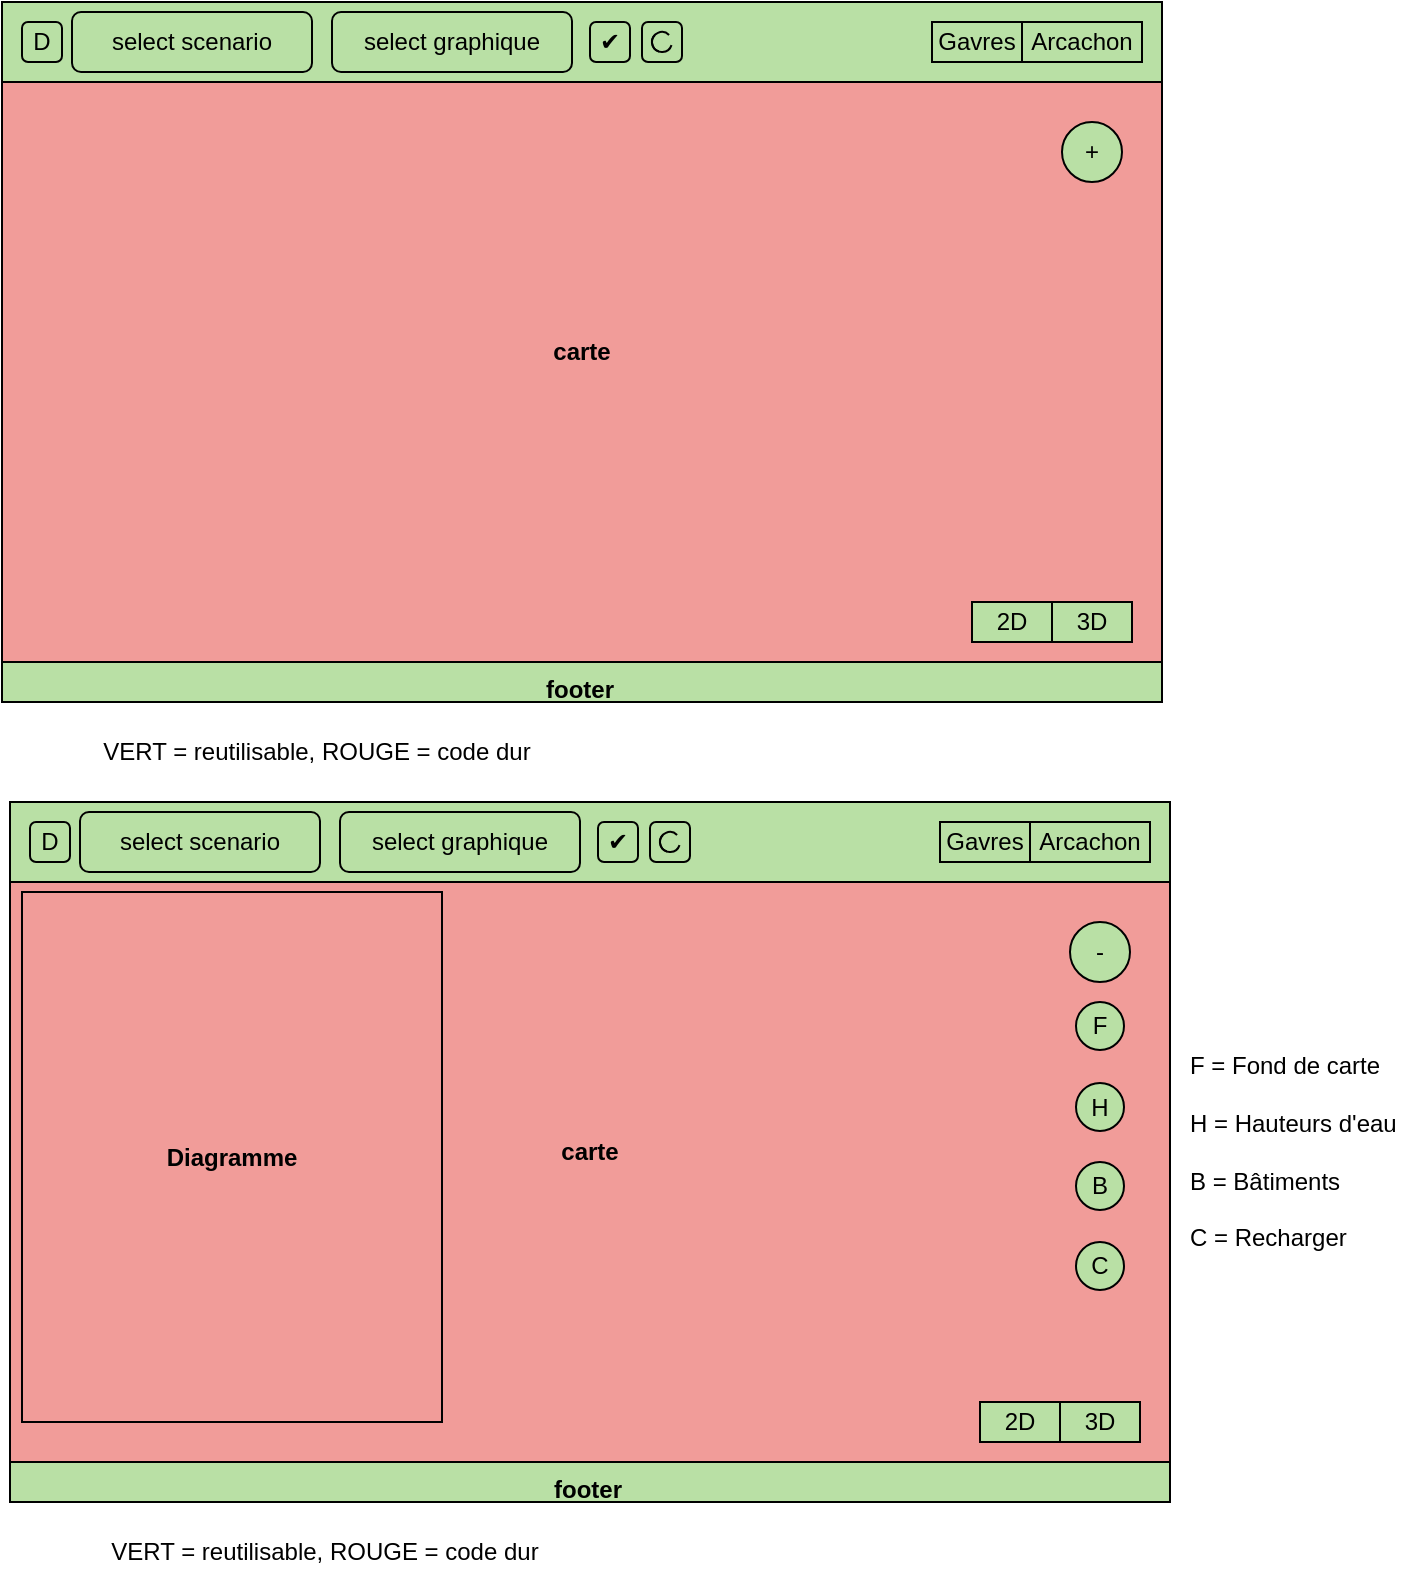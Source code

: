 <mxfile version="21.0.10" type="github" pages="7">
  <diagram id="V0l2gZ4VkTd2G1OGc20p" name="Model site_SPA">
    <mxGraphModel dx="1674" dy="758" grid="1" gridSize="10" guides="1" tooltips="1" connect="1" arrows="1" fold="1" page="1" pageScale="1" pageWidth="827" pageHeight="1169" math="0" shadow="0">
      <root>
        <mxCell id="0" />
        <mxCell id="1" parent="0" />
        <mxCell id="Szc1SLZackzF_OkUPsEf-1" value="" style="rounded=0;whiteSpace=wrap;html=1;fillColor=#F19C99;" parent="1" vertex="1">
          <mxGeometry x="120" y="20" width="580" height="350" as="geometry" />
        </mxCell>
        <mxCell id="Szc1SLZackzF_OkUPsEf-2" value="" style="rounded=0;whiteSpace=wrap;html=1;fillColor=#B9E0A5;" parent="1" vertex="1">
          <mxGeometry x="120" y="350" width="580" height="20" as="geometry" />
        </mxCell>
        <mxCell id="Szc1SLZackzF_OkUPsEf-3" value="" style="rounded=0;whiteSpace=wrap;html=1;fillColor=#B9E0A5;" parent="1" vertex="1">
          <mxGeometry x="120" y="20" width="580" height="40" as="geometry" />
        </mxCell>
        <mxCell id="Szc1SLZackzF_OkUPsEf-5" value="&lt;b&gt;carte&lt;/b&gt;" style="text;html=1;strokeColor=none;fillColor=none;align=center;verticalAlign=middle;whiteSpace=wrap;rounded=0;" parent="1" vertex="1">
          <mxGeometry x="380" y="180" width="60" height="30" as="geometry" />
        </mxCell>
        <mxCell id="Szc1SLZackzF_OkUPsEf-7" value="select scenario" style="rounded=1;whiteSpace=wrap;html=1;fillColor=#B9E0A5;" parent="1" vertex="1">
          <mxGeometry x="155" y="25" width="120" height="30" as="geometry" />
        </mxCell>
        <mxCell id="Szc1SLZackzF_OkUPsEf-17" value="2D" style="rounded=0;whiteSpace=wrap;html=1;fillColor=#B9E0A5;" parent="1" vertex="1">
          <mxGeometry x="605" y="320" width="40" height="20" as="geometry" />
        </mxCell>
        <mxCell id="Szc1SLZackzF_OkUPsEf-18" value="3D" style="rounded=0;whiteSpace=wrap;html=1;fillColor=#B9E0A5;" parent="1" vertex="1">
          <mxGeometry x="645" y="320" width="40" height="20" as="geometry" />
        </mxCell>
        <mxCell id="F8SbknrKbCtltTds2mek-2" value="&lt;b&gt;footer&lt;/b&gt;" style="text;whiteSpace=wrap;html=1;" parent="1" vertex="1">
          <mxGeometry x="390" y="350" width="100" height="40" as="geometry" />
        </mxCell>
        <mxCell id="OgpraGWu1N_vSk7aB9OG-2" value="VERT = reutilisable, ROUGE = code dur" style="text;html=1;strokeColor=none;fillColor=none;align=center;verticalAlign=middle;whiteSpace=wrap;rounded=0;" parent="1" vertex="1">
          <mxGeometry x="150" y="380" width="255" height="30" as="geometry" />
        </mxCell>
        <mxCell id="zAMx_h6bFLCX-NmVMTV4-1" value="select graphique" style="rounded=1;whiteSpace=wrap;html=1;fillColor=#B9E0A5;" vertex="1" parent="1">
          <mxGeometry x="285" y="25" width="120" height="30" as="geometry" />
        </mxCell>
        <mxCell id="zAMx_h6bFLCX-NmVMTV4-2" value="✔" style="rounded=1;whiteSpace=wrap;html=1;fillColor=#B9E0A5;" vertex="1" parent="1">
          <mxGeometry x="414" y="30" width="20" height="20" as="geometry" />
        </mxCell>
        <mxCell id="zAMx_h6bFLCX-NmVMTV4-3" value="" style="rounded=1;whiteSpace=wrap;html=1;fillColor=#B9E0A5;" vertex="1" parent="1">
          <mxGeometry x="440" y="30" width="20" height="20" as="geometry" />
        </mxCell>
        <mxCell id="zAMx_h6bFLCX-NmVMTV4-4" value="" style="verticalLabelPosition=bottom;verticalAlign=top;html=1;shape=mxgraph.basic.arc;startAngle=0.3;endAngle=0.875;" vertex="1" parent="1">
          <mxGeometry x="445" y="35" width="10" height="10" as="geometry" />
        </mxCell>
        <mxCell id="zAMx_h6bFLCX-NmVMTV4-5" value="" style="verticalLabelPosition=bottom;verticalAlign=top;html=1;shape=mxgraph.basic.arc;startAngle=0.3;endAngle=0.875;rotation=90;" vertex="1" parent="1">
          <mxGeometry x="445" y="35" width="10" height="10" as="geometry" />
        </mxCell>
        <mxCell id="zAMx_h6bFLCX-NmVMTV4-10" value="D" style="rounded=1;whiteSpace=wrap;html=1;fillColor=#B9E0A5;" vertex="1" parent="1">
          <mxGeometry x="130" y="30" width="20" height="20" as="geometry" />
        </mxCell>
        <mxCell id="zAMx_h6bFLCX-NmVMTV4-12" value="+" style="ellipse;whiteSpace=wrap;html=1;aspect=fixed;fillColor=#B9E0A5;" vertex="1" parent="1">
          <mxGeometry x="650" y="80" width="30" height="30" as="geometry" />
        </mxCell>
        <mxCell id="zAMx_h6bFLCX-NmVMTV4-13" value="Gavres" style="rounded=0;whiteSpace=wrap;html=1;fillColor=#B9E0A5;" vertex="1" parent="1">
          <mxGeometry x="585" y="30" width="45" height="20" as="geometry" />
        </mxCell>
        <mxCell id="zAMx_h6bFLCX-NmVMTV4-14" value="Arcachon" style="rounded=0;whiteSpace=wrap;html=1;fillColor=#B9E0A5;" vertex="1" parent="1">
          <mxGeometry x="630" y="30" width="60" height="20" as="geometry" />
        </mxCell>
        <mxCell id="zAMx_h6bFLCX-NmVMTV4-15" value="" style="rounded=0;whiteSpace=wrap;html=1;fillColor=#F19C99;" vertex="1" parent="1">
          <mxGeometry x="124" y="420" width="580" height="350" as="geometry" />
        </mxCell>
        <mxCell id="zAMx_h6bFLCX-NmVMTV4-16" value="" style="rounded=0;whiteSpace=wrap;html=1;fillColor=#B9E0A5;" vertex="1" parent="1">
          <mxGeometry x="124" y="750" width="580" height="20" as="geometry" />
        </mxCell>
        <mxCell id="zAMx_h6bFLCX-NmVMTV4-17" value="" style="rounded=0;whiteSpace=wrap;html=1;fillColor=#B9E0A5;" vertex="1" parent="1">
          <mxGeometry x="124" y="420" width="580" height="40" as="geometry" />
        </mxCell>
        <mxCell id="zAMx_h6bFLCX-NmVMTV4-18" value="&lt;b&gt;carte&lt;/b&gt;" style="text;html=1;strokeColor=none;fillColor=none;align=center;verticalAlign=middle;whiteSpace=wrap;rounded=0;" vertex="1" parent="1">
          <mxGeometry x="384" y="580" width="60" height="30" as="geometry" />
        </mxCell>
        <mxCell id="zAMx_h6bFLCX-NmVMTV4-19" value="select scenario" style="rounded=1;whiteSpace=wrap;html=1;fillColor=#B9E0A5;" vertex="1" parent="1">
          <mxGeometry x="159" y="425" width="120" height="30" as="geometry" />
        </mxCell>
        <mxCell id="zAMx_h6bFLCX-NmVMTV4-20" value="2D" style="rounded=0;whiteSpace=wrap;html=1;fillColor=#B9E0A5;" vertex="1" parent="1">
          <mxGeometry x="609" y="720" width="40" height="20" as="geometry" />
        </mxCell>
        <mxCell id="zAMx_h6bFLCX-NmVMTV4-21" value="3D" style="rounded=0;whiteSpace=wrap;html=1;fillColor=#B9E0A5;" vertex="1" parent="1">
          <mxGeometry x="649" y="720" width="40" height="20" as="geometry" />
        </mxCell>
        <mxCell id="zAMx_h6bFLCX-NmVMTV4-22" value="&lt;b&gt;footer&lt;/b&gt;" style="text;whiteSpace=wrap;html=1;" vertex="1" parent="1">
          <mxGeometry x="394" y="750" width="100" height="40" as="geometry" />
        </mxCell>
        <mxCell id="zAMx_h6bFLCX-NmVMTV4-23" value="VERT = reutilisable, ROUGE = code dur" style="text;html=1;strokeColor=none;fillColor=none;align=center;verticalAlign=middle;whiteSpace=wrap;rounded=0;" vertex="1" parent="1">
          <mxGeometry x="154" y="780" width="255" height="30" as="geometry" />
        </mxCell>
        <mxCell id="zAMx_h6bFLCX-NmVMTV4-24" value="select graphique" style="rounded=1;whiteSpace=wrap;html=1;fillColor=#B9E0A5;" vertex="1" parent="1">
          <mxGeometry x="289" y="425" width="120" height="30" as="geometry" />
        </mxCell>
        <mxCell id="zAMx_h6bFLCX-NmVMTV4-25" value="✔" style="rounded=1;whiteSpace=wrap;html=1;fillColor=#B9E0A5;" vertex="1" parent="1">
          <mxGeometry x="418" y="430" width="20" height="20" as="geometry" />
        </mxCell>
        <mxCell id="zAMx_h6bFLCX-NmVMTV4-26" value="" style="rounded=1;whiteSpace=wrap;html=1;fillColor=#B9E0A5;" vertex="1" parent="1">
          <mxGeometry x="444" y="430" width="20" height="20" as="geometry" />
        </mxCell>
        <mxCell id="zAMx_h6bFLCX-NmVMTV4-27" value="" style="verticalLabelPosition=bottom;verticalAlign=top;html=1;shape=mxgraph.basic.arc;startAngle=0.3;endAngle=0.875;" vertex="1" parent="1">
          <mxGeometry x="449" y="435" width="10" height="10" as="geometry" />
        </mxCell>
        <mxCell id="zAMx_h6bFLCX-NmVMTV4-28" value="" style="verticalLabelPosition=bottom;verticalAlign=top;html=1;shape=mxgraph.basic.arc;startAngle=0.3;endAngle=0.875;rotation=90;" vertex="1" parent="1">
          <mxGeometry x="449" y="435" width="10" height="10" as="geometry" />
        </mxCell>
        <mxCell id="zAMx_h6bFLCX-NmVMTV4-29" value="D" style="rounded=1;whiteSpace=wrap;html=1;fillColor=#B9E0A5;" vertex="1" parent="1">
          <mxGeometry x="134" y="430" width="20" height="20" as="geometry" />
        </mxCell>
        <mxCell id="zAMx_h6bFLCX-NmVMTV4-30" value="-" style="ellipse;whiteSpace=wrap;html=1;aspect=fixed;fillColor=#B9E0A5;" vertex="1" parent="1">
          <mxGeometry x="654" y="480" width="30" height="30" as="geometry" />
        </mxCell>
        <mxCell id="zAMx_h6bFLCX-NmVMTV4-31" value="Gavres" style="rounded=0;whiteSpace=wrap;html=1;fillColor=#B9E0A5;" vertex="1" parent="1">
          <mxGeometry x="589" y="430" width="45" height="20" as="geometry" />
        </mxCell>
        <mxCell id="zAMx_h6bFLCX-NmVMTV4-32" value="Arcachon" style="rounded=0;whiteSpace=wrap;html=1;fillColor=#B9E0A5;" vertex="1" parent="1">
          <mxGeometry x="634" y="430" width="60" height="20" as="geometry" />
        </mxCell>
        <mxCell id="zAMx_h6bFLCX-NmVMTV4-33" value="F" style="ellipse;whiteSpace=wrap;html=1;aspect=fixed;fillColor=#B9E0A5;" vertex="1" parent="1">
          <mxGeometry x="657" y="520" width="24" height="24" as="geometry" />
        </mxCell>
        <mxCell id="zAMx_h6bFLCX-NmVMTV4-34" value="H" style="ellipse;whiteSpace=wrap;html=1;aspect=fixed;fillColor=#B9E0A5;" vertex="1" parent="1">
          <mxGeometry x="657" y="560.5" width="24" height="24" as="geometry" />
        </mxCell>
        <mxCell id="zAMx_h6bFLCX-NmVMTV4-35" value="B" style="ellipse;whiteSpace=wrap;html=1;aspect=fixed;fillColor=#B9E0A5;" vertex="1" parent="1">
          <mxGeometry x="657" y="600" width="24" height="24" as="geometry" />
        </mxCell>
        <mxCell id="zAMx_h6bFLCX-NmVMTV4-36" value="C" style="ellipse;whiteSpace=wrap;html=1;aspect=fixed;fillColor=#B9E0A5;" vertex="1" parent="1">
          <mxGeometry x="657" y="640" width="24" height="24" as="geometry" />
        </mxCell>
        <mxCell id="zAMx_h6bFLCX-NmVMTV4-37" value="F = Fond de carte&lt;br&gt;&lt;br&gt;H = Hauteurs d&#39;eau&lt;br&gt;&lt;br&gt;B = Bâtiments&lt;br&gt;&lt;br&gt;C = Recharger" style="text;html=1;strokeColor=none;fillColor=none;align=left;verticalAlign=middle;whiteSpace=wrap;rounded=0;" vertex="1" parent="1">
          <mxGeometry x="712" y="580" width="110" height="30" as="geometry" />
        </mxCell>
        <mxCell id="zAMx_h6bFLCX-NmVMTV4-60" value="&lt;b&gt;Diagramme&lt;/b&gt;" style="rounded=0;whiteSpace=wrap;html=1;fillColor=#F19C99;" vertex="1" parent="1">
          <mxGeometry x="130" y="465" width="210" height="265" as="geometry" />
        </mxCell>
      </root>
    </mxGraphModel>
  </diagram>
  <diagram id="yPDn8Lph00N95JW0atBV" name="user">
    <mxGraphModel dx="2501" dy="1927" grid="1" gridSize="10" guides="1" tooltips="1" connect="1" arrows="1" fold="1" page="1" pageScale="1" pageWidth="827" pageHeight="1169" math="0" shadow="0">
      <root>
        <mxCell id="0" />
        <mxCell id="1" parent="0" />
        <mxCell id="HfBj9nuqS3NElBbqQdhw-1" value="" style="rounded=0;whiteSpace=wrap;html=1;" parent="1" vertex="1">
          <mxGeometry x="-720" y="-10" width="490" height="570" as="geometry" />
        </mxCell>
        <mxCell id="eLYtYys3gFhz9bifagLl-1" value="Actor" style="shape=umlActor;verticalLabelPosition=bottom;verticalAlign=top;html=1;outlineConnect=0;" parent="1" vertex="1">
          <mxGeometry x="-800" y="220" width="30" height="60" as="geometry" />
        </mxCell>
        <mxCell id="Nc5_KZlm4uyUPGM0GwBJ-1" value="&lt;b&gt;Visualiser les sites de Gavre et Arcachon&lt;/b&gt;" style="ellipse;whiteSpace=wrap;html=1;" parent="1" vertex="1">
          <mxGeometry x="-625" y="30" width="280" height="40" as="geometry" />
        </mxCell>
        <mxCell id="z-hk673n-tnqEPXCckuk-1" value="&lt;b&gt;Selectionner un scénario parmis ceux disponible&lt;/b&gt;" style="ellipse;whiteSpace=wrap;html=1;" parent="1" vertex="1">
          <mxGeometry x="-642.5" y="80" width="315" height="60" as="geometry" />
        </mxCell>
        <mxCell id="z-hk673n-tnqEPXCckuk-2" value="&lt;div&gt;&lt;br&gt;&lt;/div&gt;&lt;div&gt;&lt;b&gt;Visualiser les attributs Inputs sous forme de graphique &lt;/b&gt;&lt;br&gt;&lt;/div&gt;&lt;div&gt;Temps, Maree (m), NMR (m), Surcote (m), Hs(vagues) (m), Tp(vagues), Dp(vagues),U(vent) (m/s)&lt;br&gt;Dir(vent)&lt;br&gt;&lt;/div&gt;" style="ellipse;whiteSpace=wrap;html=1;" parent="1" vertex="1">
          <mxGeometry x="-667.5" y="190" width="365" height="150" as="geometry" />
        </mxCell>
        <mxCell id="z-hk673n-tnqEPXCckuk-3" value="&lt;div&gt;&lt;b&gt;Visualiser sur carte la hauteur minimale de l&#39;eau &lt;/b&gt;&lt;/div&gt;" style="ellipse;whiteSpace=wrap;html=1;" parent="1" vertex="1">
          <mxGeometry x="-642.5" y="350" width="315" height="60" as="geometry" />
        </mxCell>
        <mxCell id="z-hk673n-tnqEPXCckuk-4" value="&lt;div&gt;&lt;b&gt;Visualiser sur carte la hauteur maximale de l&#39;eau &lt;/b&gt;&lt;/div&gt;" style="ellipse;whiteSpace=wrap;html=1;" parent="1" vertex="1">
          <mxGeometry x="-642.5" y="420" width="315" height="60" as="geometry" />
        </mxCell>
        <mxCell id="z-hk673n-tnqEPXCckuk-5" value="&lt;div&gt;&lt;b&gt;Pour un Scénario&lt;/b&gt;&lt;/div&gt;" style="text;whiteSpace=wrap;html=1;" parent="1" vertex="1">
          <mxGeometry x="-550" y="160" width="130" height="40" as="geometry" />
        </mxCell>
        <mxCell id="z-hk673n-tnqEPXCckuk-6" value="&lt;div&gt;&lt;b&gt;Comparer à minima deux scénarios,&lt;/b&gt;&lt;/div&gt;&lt;div&gt;&lt;b&gt;graphiques + visu cartes&lt;br&gt;&lt;/b&gt;&lt;/div&gt;" style="ellipse;whiteSpace=wrap;html=1;" parent="1" vertex="1">
          <mxGeometry x="-642.5" y="490" width="315" height="60" as="geometry" />
        </mxCell>
        <mxCell id="FrUJMq4o7T1fBLYbls6T-1" value="" style="endArrow=none;html=1;rounded=0;entryX=0;entryY=0.5;entryDx=0;entryDy=0;" parent="1" source="eLYtYys3gFhz9bifagLl-1" target="Nc5_KZlm4uyUPGM0GwBJ-1" edge="1">
          <mxGeometry width="50" height="50" relative="1" as="geometry">
            <mxPoint x="-440" y="360" as="sourcePoint" />
            <mxPoint x="-390" y="310" as="targetPoint" />
          </mxGeometry>
        </mxCell>
        <mxCell id="FrUJMq4o7T1fBLYbls6T-2" value="" style="endArrow=none;html=1;rounded=0;entryX=0;entryY=0.5;entryDx=0;entryDy=0;exitX=0.5;exitY=0.5;exitDx=0;exitDy=0;exitPerimeter=0;" parent="1" source="eLYtYys3gFhz9bifagLl-1" target="z-hk673n-tnqEPXCckuk-1" edge="1">
          <mxGeometry width="50" height="50" relative="1" as="geometry">
            <mxPoint x="-740" y="230" as="sourcePoint" />
            <mxPoint x="-615" y="60" as="targetPoint" />
          </mxGeometry>
        </mxCell>
        <mxCell id="FrUJMq4o7T1fBLYbls6T-3" value="" style="endArrow=none;html=1;rounded=0;entryX=0;entryY=0.5;entryDx=0;entryDy=0;exitX=0.5;exitY=0.5;exitDx=0;exitDy=0;exitPerimeter=0;" parent="1" source="eLYtYys3gFhz9bifagLl-1" target="z-hk673n-tnqEPXCckuk-2" edge="1">
          <mxGeometry width="50" height="50" relative="1" as="geometry">
            <mxPoint x="-755" y="250" as="sourcePoint" />
            <mxPoint x="-632" y="120" as="targetPoint" />
          </mxGeometry>
        </mxCell>
        <mxCell id="FrUJMq4o7T1fBLYbls6T-4" value="" style="endArrow=none;html=1;rounded=0;entryX=0.008;entryY=0.4;entryDx=0;entryDy=0;exitX=0.5;exitY=0.5;exitDx=0;exitDy=0;exitPerimeter=0;entryPerimeter=0;" parent="1" source="eLYtYys3gFhz9bifagLl-1" target="z-hk673n-tnqEPXCckuk-3" edge="1">
          <mxGeometry width="50" height="50" relative="1" as="geometry">
            <mxPoint x="-755" y="250" as="sourcePoint" />
            <mxPoint x="-657" y="275" as="targetPoint" />
          </mxGeometry>
        </mxCell>
        <mxCell id="FrUJMq4o7T1fBLYbls6T-5" value="" style="endArrow=none;html=1;rounded=0;entryX=0;entryY=0.5;entryDx=0;entryDy=0;exitX=0.5;exitY=0.5;exitDx=0;exitDy=0;exitPerimeter=0;" parent="1" source="eLYtYys3gFhz9bifagLl-1" target="z-hk673n-tnqEPXCckuk-4" edge="1">
          <mxGeometry width="50" height="50" relative="1" as="geometry">
            <mxPoint x="-755" y="250" as="sourcePoint" />
            <mxPoint x="-630" y="384" as="targetPoint" />
          </mxGeometry>
        </mxCell>
        <mxCell id="FrUJMq4o7T1fBLYbls6T-6" value="" style="endArrow=none;html=1;rounded=0;entryX=0;entryY=0.5;entryDx=0;entryDy=0;exitX=0.5;exitY=0.5;exitDx=0;exitDy=0;exitPerimeter=0;" parent="1" source="eLYtYys3gFhz9bifagLl-1" target="z-hk673n-tnqEPXCckuk-6" edge="1">
          <mxGeometry width="50" height="50" relative="1" as="geometry">
            <mxPoint x="-755" y="250" as="sourcePoint" />
            <mxPoint x="-632" y="460" as="targetPoint" />
          </mxGeometry>
        </mxCell>
        <mxCell id="FrUJMq4o7T1fBLYbls6T-7" value="Data" style="shape=cylinder3;whiteSpace=wrap;html=1;boundedLbl=1;backgroundOutline=1;size=15;" parent="1" vertex="1">
          <mxGeometry x="-200" y="250" width="60" height="80" as="geometry" />
        </mxCell>
        <mxCell id="FrUJMq4o7T1fBLYbls6T-8" value="" style="endArrow=classic;startArrow=classic;html=1;rounded=0;entryX=1;entryY=0.5;entryDx=0;entryDy=0;exitX=0.145;exitY=0;exitDx=0;exitDy=4.35;exitPerimeter=0;" parent="1" source="FrUJMq4o7T1fBLYbls6T-7" target="Nc5_KZlm4uyUPGM0GwBJ-1" edge="1">
          <mxGeometry width="50" height="50" relative="1" as="geometry">
            <mxPoint x="-440" y="390" as="sourcePoint" />
            <mxPoint x="-390" y="340" as="targetPoint" />
          </mxGeometry>
        </mxCell>
        <mxCell id="FrUJMq4o7T1fBLYbls6T-9" value="" style="endArrow=classic;startArrow=classic;html=1;rounded=0;entryX=1;entryY=0.5;entryDx=0;entryDy=0;exitX=0;exitY=0;exitDx=0;exitDy=15;exitPerimeter=0;" parent="1" source="FrUJMq4o7T1fBLYbls6T-7" target="z-hk673n-tnqEPXCckuk-1" edge="1">
          <mxGeometry width="50" height="50" relative="1" as="geometry">
            <mxPoint x="-440" y="370" as="sourcePoint" />
            <mxPoint x="-390" y="320" as="targetPoint" />
          </mxGeometry>
        </mxCell>
        <mxCell id="FrUJMq4o7T1fBLYbls6T-10" value="" style="endArrow=classic;startArrow=classic;html=1;rounded=0;entryX=1;entryY=0.5;entryDx=0;entryDy=0;exitX=0;exitY=0;exitDx=0;exitDy=27.5;exitPerimeter=0;" parent="1" source="FrUJMq4o7T1fBLYbls6T-7" target="z-hk673n-tnqEPXCckuk-2" edge="1">
          <mxGeometry width="50" height="50" relative="1" as="geometry">
            <mxPoint x="-440" y="370" as="sourcePoint" />
            <mxPoint x="-390" y="320" as="targetPoint" />
          </mxGeometry>
        </mxCell>
        <mxCell id="FrUJMq4o7T1fBLYbls6T-11" value="" style="endArrow=classic;startArrow=classic;html=1;rounded=0;entryX=1;entryY=0.5;entryDx=0;entryDy=0;exitX=0;exitY=0.5;exitDx=0;exitDy=0;exitPerimeter=0;" parent="1" source="FrUJMq4o7T1fBLYbls6T-7" target="z-hk673n-tnqEPXCckuk-3" edge="1">
          <mxGeometry width="50" height="50" relative="1" as="geometry">
            <mxPoint x="-440" y="370" as="sourcePoint" />
            <mxPoint x="-390" y="320" as="targetPoint" />
          </mxGeometry>
        </mxCell>
        <mxCell id="FrUJMq4o7T1fBLYbls6T-12" value="" style="endArrow=classic;startArrow=classic;html=1;rounded=0;entryX=0;entryY=1;entryDx=0;entryDy=-15;entryPerimeter=0;exitX=1;exitY=0.5;exitDx=0;exitDy=0;" parent="1" source="z-hk673n-tnqEPXCckuk-4" target="FrUJMq4o7T1fBLYbls6T-7" edge="1">
          <mxGeometry width="50" height="50" relative="1" as="geometry">
            <mxPoint x="-440" y="370" as="sourcePoint" />
            <mxPoint x="-390" y="320" as="targetPoint" />
          </mxGeometry>
        </mxCell>
        <mxCell id="FrUJMq4o7T1fBLYbls6T-13" value="" style="endArrow=classic;startArrow=classic;html=1;rounded=0;entryX=0.145;entryY=1;entryDx=0;entryDy=-4.35;entryPerimeter=0;exitX=1;exitY=0.5;exitDx=0;exitDy=0;" parent="1" source="z-hk673n-tnqEPXCckuk-6" target="FrUJMq4o7T1fBLYbls6T-7" edge="1">
          <mxGeometry width="50" height="50" relative="1" as="geometry">
            <mxPoint x="-440" y="370" as="sourcePoint" />
            <mxPoint x="-390" y="320" as="targetPoint" />
          </mxGeometry>
        </mxCell>
        <mxCell id="HfBj9nuqS3NElBbqQdhw-4" value="Application&amp;nbsp;" style="text;strokeColor=none;fillColor=none;html=1;fontSize=24;fontStyle=1;verticalAlign=middle;align=center;" parent="1" vertex="1">
          <mxGeometry x="-525" y="-10" width="100" height="40" as="geometry" />
        </mxCell>
      </root>
    </mxGraphModel>
  </diagram>
  <diagram id="s5TAlvskmhg0fvF0SpDB" name="diagramme_classe">
    <mxGraphModel dx="1674" dy="1927" grid="1" gridSize="10" guides="1" tooltips="1" connect="1" arrows="1" fold="1" page="1" pageScale="1" pageWidth="827" pageHeight="1169" math="0" shadow="0">
      <root>
        <mxCell id="0" />
        <mxCell id="1" parent="0" />
        <mxCell id="H9Bv7369-qBUsl4gx9aj-4" value="MapViewer" style="swimlane;fontStyle=1;align=center;verticalAlign=top;childLayout=stackLayout;horizontal=1;startSize=26;horizontalStack=0;resizeParent=1;resizeParentMax=0;resizeLast=0;collapsible=1;marginBottom=0;whiteSpace=wrap;html=1;" parent="1" vertex="1">
          <mxGeometry x="160" y="-1140" width="420" height="450" as="geometry" />
        </mxCell>
        <mxCell id="H9Bv7369-qBUsl4gx9aj-5" value="- viewerDiv: HTMLElement" style="text;strokeColor=none;fillColor=none;align=left;verticalAlign=top;spacingLeft=4;spacingRight=4;overflow=hidden;rotatable=0;points=[[0,0.5],[1,0.5]];portConstraint=eastwest;whiteSpace=wrap;html=1;" parent="H9Bv7369-qBUsl4gx9aj-4" vertex="1">
          <mxGeometry y="26" width="420" height="26" as="geometry" />
        </mxCell>
        <mxCell id="H9Bv7369-qBUsl4gx9aj-6" value="- Extent: Array" style="text;strokeColor=none;fillColor=none;align=left;verticalAlign=top;spacingLeft=4;spacingRight=4;overflow=hidden;rotatable=0;points=[[0,0.5],[1,0.5]];portConstraint=eastwest;whiteSpace=wrap;html=1;" parent="H9Bv7369-qBUsl4gx9aj-4" vertex="1">
          <mxGeometry y="52" width="420" height="26" as="geometry" />
        </mxCell>
        <mxCell id="H9Bv7369-qBUsl4gx9aj-7" value="- &lt;code class=&quot;!whitespace-pre hljs language-lua&quot;&gt;layers: Array&lt;br&gt;&lt;/code&gt;" style="text;strokeColor=none;fillColor=none;align=left;verticalAlign=top;spacingLeft=4;spacingRight=4;overflow=hidden;rotatable=0;points=[[0,0.5],[1,0.5]];portConstraint=eastwest;whiteSpace=wrap;html=1;" parent="H9Bv7369-qBUsl4gx9aj-4" vertex="1">
          <mxGeometry y="78" width="420" height="26" as="geometry" />
        </mxCell>
        <mxCell id="H9Bv7369-qBUsl4gx9aj-8" value="- Range: Number" style="text;strokeColor=none;fillColor=none;align=left;verticalAlign=top;spacingLeft=4;spacingRight=4;overflow=hidden;rotatable=0;points=[[0,0.5],[1,0.5]];portConstraint=eastwest;whiteSpace=wrap;html=1;" parent="H9Bv7369-qBUsl4gx9aj-4" vertex="1">
          <mxGeometry y="104" width="420" height="26" as="geometry" />
        </mxCell>
        <mxCell id="H9Bv7369-qBUsl4gx9aj-9" value="- Heading: Number" style="text;strokeColor=none;fillColor=none;align=left;verticalAlign=top;spacingLeft=4;spacingRight=4;overflow=hidden;rotatable=0;points=[[0,0.5],[1,0.5]];portConstraint=eastwest;whiteSpace=wrap;html=1;" parent="H9Bv7369-qBUsl4gx9aj-4" vertex="1">
          <mxGeometry y="130" width="420" height="26" as="geometry" />
        </mxCell>
        <mxCell id="H9Bv7369-qBUsl4gx9aj-10" value="- Tilt: Number" style="text;strokeColor=none;fillColor=none;align=left;verticalAlign=top;spacingLeft=4;spacingRight=4;overflow=hidden;rotatable=0;points=[[0,0.5],[1,0.5]];portConstraint=eastwest;whiteSpace=wrap;html=1;" parent="H9Bv7369-qBUsl4gx9aj-4" vertex="1">
          <mxGeometry y="156" width="420" height="26" as="geometry" />
        </mxCell>
        <mxCell id="H9Bv7369-qBUsl4gx9aj-11" value="" style="line;strokeWidth=1;fillColor=none;align=left;verticalAlign=middle;spacingTop=-1;spacingLeft=3;spacingRight=3;rotatable=0;labelPosition=right;points=[];portConstraint=eastwest;strokeColor=inherit;" parent="H9Bv7369-qBUsl4gx9aj-4" vertex="1">
          <mxGeometry y="182" width="420" height="8" as="geometry" />
        </mxCell>
        <mxCell id="H9Bv7369-qBUsl4gx9aj-12" value="+ init()" style="text;strokeColor=none;fillColor=none;align=left;verticalAlign=top;spacingLeft=4;spacingRight=4;overflow=hidden;rotatable=0;points=[[0,0.5],[1,0.5]];portConstraint=eastwest;whiteSpace=wrap;html=1;" parent="H9Bv7369-qBUsl4gx9aj-4" vertex="1">
          <mxGeometry y="190" width="420" height="26" as="geometry" />
        </mxCell>
        <mxCell id="H9Bv7369-qBUsl4gx9aj-13" value="&lt;div&gt;+ getLayers()&lt;/div&gt;" style="text;strokeColor=none;fillColor=none;align=left;verticalAlign=top;spacingLeft=4;spacingRight=4;overflow=hidden;rotatable=0;points=[[0,0.5],[1,0.5]];portConstraint=eastwest;whiteSpace=wrap;html=1;" parent="H9Bv7369-qBUsl4gx9aj-4" vertex="1">
          <mxGeometry y="216" width="420" height="26" as="geometry" />
        </mxCell>
        <mxCell id="H9Bv7369-qBUsl4gx9aj-14" value="&lt;div&gt;+ addLayer()&lt;/div&gt;" style="text;strokeColor=none;fillColor=none;align=left;verticalAlign=top;spacingLeft=4;spacingRight=4;overflow=hidden;rotatable=0;points=[[0,0.5],[1,0.5]];portConstraint=eastwest;whiteSpace=wrap;html=1;" parent="H9Bv7369-qBUsl4gx9aj-4" vertex="1">
          <mxGeometry y="242" width="420" height="26" as="geometry" />
        </mxCell>
        <mxCell id="H9Bv7369-qBUsl4gx9aj-15" value="&lt;div&gt;+ removeLayer()&lt;/div&gt;" style="text;strokeColor=none;fillColor=none;align=left;verticalAlign=top;spacingLeft=4;spacingRight=4;overflow=hidden;rotatable=0;points=[[0,0.5],[1,0.5]];portConstraint=eastwest;whiteSpace=wrap;html=1;" parent="H9Bv7369-qBUsl4gx9aj-4" vertex="1">
          <mxGeometry y="268" width="420" height="26" as="geometry" />
        </mxCell>
        <mxCell id="H9Bv7369-qBUsl4gx9aj-16" value="&lt;div&gt;+ setHeading(heading: num): void&lt;br&gt;&lt;/div&gt;" style="text;strokeColor=none;fillColor=none;align=left;verticalAlign=top;spacingLeft=4;spacingRight=4;overflow=hidden;rotatable=0;points=[[0,0.5],[1,0.5]];portConstraint=eastwest;whiteSpace=wrap;html=1;" parent="H9Bv7369-qBUsl4gx9aj-4" vertex="1">
          <mxGeometry y="294" width="420" height="26" as="geometry" />
        </mxCell>
        <mxCell id="H9Bv7369-qBUsl4gx9aj-17" value="&lt;div&gt;+ setTilt(tilt: num): void&lt;br&gt;&lt;/div&gt;" style="text;strokeColor=none;fillColor=none;align=left;verticalAlign=top;spacingLeft=4;spacingRight=4;overflow=hidden;rotatable=0;points=[[0,0.5],[1,0.5]];portConstraint=eastwest;whiteSpace=wrap;html=1;" parent="H9Bv7369-qBUsl4gx9aj-4" vertex="1">
          <mxGeometry y="320" width="420" height="26" as="geometry" />
        </mxCell>
        <mxCell id="H9Bv7369-qBUsl4gx9aj-18" value="&lt;div&gt;+ getTilt(): num&lt;br&gt;&lt;/div&gt;" style="text;strokeColor=none;fillColor=none;align=left;verticalAlign=top;spacingLeft=4;spacingRight=4;overflow=hidden;rotatable=0;points=[[0,0.5],[1,0.5]];portConstraint=eastwest;whiteSpace=wrap;html=1;" parent="H9Bv7369-qBUsl4gx9aj-4" vertex="1">
          <mxGeometry y="346" width="420" height="26" as="geometry" />
        </mxCell>
        <mxCell id="H9Bv7369-qBUsl4gx9aj-19" value="&lt;div&gt;+ getHeading(): num&lt;br&gt;&lt;/div&gt;" style="text;strokeColor=none;fillColor=none;align=left;verticalAlign=top;spacingLeft=4;spacingRight=4;overflow=hidden;rotatable=0;points=[[0,0.5],[1,0.5]];portConstraint=eastwest;whiteSpace=wrap;html=1;" parent="H9Bv7369-qBUsl4gx9aj-4" vertex="1">
          <mxGeometry y="372" width="420" height="26" as="geometry" />
        </mxCell>
        <mxCell id="H9Bv7369-qBUsl4gx9aj-20" value="&lt;div&gt;+ getRange(): num&lt;br&gt;&lt;/div&gt;" style="text;strokeColor=none;fillColor=none;align=left;verticalAlign=top;spacingLeft=4;spacingRight=4;overflow=hidden;rotatable=0;points=[[0,0.5],[1,0.5]];portConstraint=eastwest;whiteSpace=wrap;html=1;" parent="H9Bv7369-qBUsl4gx9aj-4" vertex="1">
          <mxGeometry y="398" width="420" height="26" as="geometry" />
        </mxCell>
        <mxCell id="H9Bv7369-qBUsl4gx9aj-21" value="&lt;div&gt;+ setRange(range: num): void&lt;br&gt;&lt;/div&gt;" style="text;strokeColor=none;fillColor=none;align=left;verticalAlign=top;spacingLeft=4;spacingRight=4;overflow=hidden;rotatable=0;points=[[0,0.5],[1,0.5]];portConstraint=eastwest;whiteSpace=wrap;html=1;" parent="H9Bv7369-qBUsl4gx9aj-4" vertex="1">
          <mxGeometry y="424" width="420" height="26" as="geometry" />
        </mxCell>
        <mxCell id="H9Bv7369-qBUsl4gx9aj-22" value="Layer" style="swimlane;fontStyle=1;align=center;verticalAlign=top;childLayout=stackLayout;horizontal=1;startSize=26;horizontalStack=0;resizeParent=1;resizeParentMax=0;resizeLast=0;collapsible=1;marginBottom=0;whiteSpace=wrap;html=1;" parent="1" vertex="1">
          <mxGeometry x="320" y="-640" width="420" height="86" as="geometry" />
        </mxCell>
        <mxCell id="H9Bv7369-qBUsl4gx9aj-23" value="- name: string" style="text;strokeColor=none;fillColor=none;align=left;verticalAlign=top;spacingLeft=4;spacingRight=4;overflow=hidden;rotatable=0;points=[[0,0.5],[1,0.5]];portConstraint=eastwest;whiteSpace=wrap;html=1;" parent="H9Bv7369-qBUsl4gx9aj-22" vertex="1">
          <mxGeometry y="26" width="420" height="26" as="geometry" />
        </mxCell>
        <mxCell id="H9Bv7369-qBUsl4gx9aj-24" value="- type: string" style="text;strokeColor=none;fillColor=none;align=left;verticalAlign=top;spacingLeft=4;spacingRight=4;overflow=hidden;rotatable=0;points=[[0,0.5],[1,0.5]];portConstraint=eastwest;whiteSpace=wrap;html=1;" parent="H9Bv7369-qBUsl4gx9aj-22" vertex="1">
          <mxGeometry y="52" width="420" height="26" as="geometry" />
        </mxCell>
        <mxCell id="H9Bv7369-qBUsl4gx9aj-29" value="" style="line;strokeWidth=1;fillColor=none;align=left;verticalAlign=middle;spacingTop=-1;spacingLeft=3;spacingRight=3;rotatable=0;labelPosition=right;points=[];portConstraint=eastwest;strokeColor=inherit;" parent="H9Bv7369-qBUsl4gx9aj-22" vertex="1">
          <mxGeometry y="78" width="420" height="8" as="geometry" />
        </mxCell>
      </root>
    </mxGraphModel>
  </diagram>
  <diagram id="C5RBs43oDa-KdzZeNtuy" name="class">
    <mxGraphModel dx="2501" dy="758" grid="1" gridSize="10" guides="1" tooltips="1" connect="1" arrows="1" fold="1" page="1" pageScale="1" pageWidth="827" pageHeight="1169" math="0" shadow="0">
      <root>
        <mxCell id="WIyWlLk6GJQsqaUBKTNV-0" />
        <mxCell id="WIyWlLk6GJQsqaUBKTNV-1" parent="WIyWlLk6GJQsqaUBKTNV-0" />
        <mxCell id="DztwkjnsRrXzU0sbATDb-0" value="OLViewer" style="swimlane;fontStyle=1;align=center;verticalAlign=top;childLayout=stackLayout;horizontal=1;startSize=26;horizontalStack=0;resizeParent=1;resizeParentMax=0;resizeLast=0;collapsible=1;marginBottom=0;whiteSpace=wrap;html=1;fillColor=#E6FFCC;" parent="WIyWlLk6GJQsqaUBKTNV-1" vertex="1">
          <mxGeometry x="-790" y="30" width="160" height="190" as="geometry" />
        </mxCell>
        <mxCell id="DztwkjnsRrXzU0sbATDb-5" value="&lt;div&gt;+ width&lt;br&gt;&lt;/div&gt;&lt;div&gt;&lt;br&gt;&lt;/div&gt;" style="text;strokeColor=none;fillColor=none;align=left;verticalAlign=top;spacingLeft=4;spacingRight=4;overflow=hidden;rotatable=0;points=[[0,0.5],[1,0.5]];portConstraint=eastwest;whiteSpace=wrap;html=1;" parent="DztwkjnsRrXzU0sbATDb-0" vertex="1">
          <mxGeometry y="26" width="160" height="26" as="geometry" />
        </mxCell>
        <mxCell id="DztwkjnsRrXzU0sbATDb-6" value="&lt;div&gt;+ height&lt;/div&gt;&lt;div&gt;&lt;br&gt;&lt;/div&gt;" style="text;strokeColor=none;fillColor=none;align=left;verticalAlign=top;spacingLeft=4;spacingRight=4;overflow=hidden;rotatable=0;points=[[0,0.5],[1,0.5]];portConstraint=eastwest;whiteSpace=wrap;html=1;" parent="DztwkjnsRrXzU0sbATDb-0" vertex="1">
          <mxGeometry y="52" width="160" height="26" as="geometry" />
        </mxCell>
        <mxCell id="DztwkjnsRrXzU0sbATDb-7" value="&lt;div&gt;+ center&lt;br&gt;&lt;/div&gt;&lt;div&gt;&lt;br&gt;&lt;/div&gt;" style="text;strokeColor=none;fillColor=none;align=left;verticalAlign=top;spacingLeft=4;spacingRight=4;overflow=hidden;rotatable=0;points=[[0,0.5],[1,0.5]];portConstraint=eastwest;whiteSpace=wrap;html=1;" parent="DztwkjnsRrXzU0sbATDb-0" vertex="1">
          <mxGeometry y="78" width="160" height="26" as="geometry" />
        </mxCell>
        <mxCell id="DztwkjnsRrXzU0sbATDb-8" value="&lt;div&gt;+ zoom&lt;br&gt;&lt;/div&gt;&lt;div&gt;&lt;br&gt;&lt;/div&gt;" style="text;strokeColor=none;fillColor=none;align=left;verticalAlign=top;spacingLeft=4;spacingRight=4;overflow=hidden;rotatable=0;points=[[0,0.5],[1,0.5]];portConstraint=eastwest;whiteSpace=wrap;html=1;" parent="DztwkjnsRrXzU0sbATDb-0" vertex="1">
          <mxGeometry y="104" width="160" height="26" as="geometry" />
        </mxCell>
        <mxCell id="DztwkjnsRrXzU0sbATDb-1" value="&lt;div&gt;+ style&lt;br&gt;&lt;/div&gt;&lt;div&gt;&lt;br&gt;&lt;/div&gt;" style="text;strokeColor=none;fillColor=none;align=left;verticalAlign=top;spacingLeft=4;spacingRight=4;overflow=hidden;rotatable=0;points=[[0,0.5],[1,0.5]];portConstraint=eastwest;whiteSpace=wrap;html=1;" parent="DztwkjnsRrXzU0sbATDb-0" vertex="1">
          <mxGeometry y="130" width="160" height="26" as="geometry" />
        </mxCell>
        <mxCell id="DztwkjnsRrXzU0sbATDb-2" value="" style="line;strokeWidth=1;fillColor=none;align=left;verticalAlign=middle;spacingTop=-1;spacingLeft=3;spacingRight=3;rotatable=0;labelPosition=right;points=[];portConstraint=eastwest;strokeColor=inherit;" parent="DztwkjnsRrXzU0sbATDb-0" vertex="1">
          <mxGeometry y="156" width="160" height="8" as="geometry" />
        </mxCell>
        <mxCell id="DztwkjnsRrXzU0sbATDb-3" value="- initOL" style="text;strokeColor=none;fillColor=none;align=left;verticalAlign=top;spacingLeft=4;spacingRight=4;overflow=hidden;rotatable=0;points=[[0,0.5],[1,0.5]];portConstraint=eastwest;whiteSpace=wrap;html=1;" parent="DztwkjnsRrXzU0sbATDb-0" vertex="1">
          <mxGeometry y="164" width="160" height="26" as="geometry" />
        </mxCell>
        <mxCell id="DztwkjnsRrXzU0sbATDb-9" value="VTController" style="swimlane;fontStyle=1;align=center;verticalAlign=top;childLayout=stackLayout;horizontal=1;startSize=26;horizontalStack=0;resizeParent=1;resizeParentMax=0;resizeLast=0;collapsible=1;marginBottom=0;whiteSpace=wrap;html=1;fillColor=#E6FFCC;" parent="WIyWlLk6GJQsqaUBKTNV-1" vertex="1">
          <mxGeometry x="-610" y="30" width="160" height="268" as="geometry" />
        </mxCell>
        <mxCell id="DztwkjnsRrXzU0sbATDb-13" value="&lt;div&gt;+ width&lt;br&gt;&lt;/div&gt;&lt;div&gt;&lt;br&gt;&lt;/div&gt;" style="text;strokeColor=none;fillColor=none;align=left;verticalAlign=top;spacingLeft=4;spacingRight=4;overflow=hidden;rotatable=0;points=[[0,0.5],[1,0.5]];portConstraint=eastwest;whiteSpace=wrap;html=1;" parent="DztwkjnsRrXzU0sbATDb-9" vertex="1">
          <mxGeometry y="26" width="160" height="26" as="geometry" />
        </mxCell>
        <mxCell id="DztwkjnsRrXzU0sbATDb-17" value="&lt;div&gt;+ height&lt;/div&gt;&lt;div&gt;&lt;br&gt;&lt;/div&gt;" style="text;strokeColor=none;fillColor=none;align=left;verticalAlign=top;spacingLeft=4;spacingRight=4;overflow=hidden;rotatable=0;points=[[0,0.5],[1,0.5]];portConstraint=eastwest;whiteSpace=wrap;html=1;" parent="DztwkjnsRrXzU0sbATDb-9" vertex="1">
          <mxGeometry y="52" width="160" height="26" as="geometry" />
        </mxCell>
        <mxCell id="DztwkjnsRrXzU0sbATDb-16" value="&lt;div&gt;+ center&lt;br&gt;&lt;/div&gt;&lt;div&gt;&lt;br&gt;&lt;/div&gt;" style="text;strokeColor=none;fillColor=none;align=left;verticalAlign=top;spacingLeft=4;spacingRight=4;overflow=hidden;rotatable=0;points=[[0,0.5],[1,0.5]];portConstraint=eastwest;whiteSpace=wrap;html=1;" parent="DztwkjnsRrXzU0sbATDb-9" vertex="1">
          <mxGeometry y="78" width="160" height="26" as="geometry" />
        </mxCell>
        <mxCell id="DztwkjnsRrXzU0sbATDb-15" value="&lt;div&gt;+ zoom&lt;br&gt;&lt;/div&gt;&lt;div&gt;&lt;br&gt;&lt;/div&gt;" style="text;strokeColor=none;fillColor=none;align=left;verticalAlign=top;spacingLeft=4;spacingRight=4;overflow=hidden;rotatable=0;points=[[0,0.5],[1,0.5]];portConstraint=eastwest;whiteSpace=wrap;html=1;" parent="DztwkjnsRrXzU0sbATDb-9" vertex="1">
          <mxGeometry y="104" width="160" height="26" as="geometry" />
        </mxCell>
        <mxCell id="DztwkjnsRrXzU0sbATDb-14" value="&lt;div&gt;+ style&lt;br&gt;&lt;/div&gt;&lt;div&gt;&lt;br&gt;&lt;/div&gt;" style="text;strokeColor=none;fillColor=none;align=left;verticalAlign=top;spacingLeft=4;spacingRight=4;overflow=hidden;rotatable=0;points=[[0,0.5],[1,0.5]];portConstraint=eastwest;whiteSpace=wrap;html=1;" parent="DztwkjnsRrXzU0sbATDb-9" vertex="1">
          <mxGeometry y="130" width="160" height="26" as="geometry" />
        </mxCell>
        <mxCell id="DztwkjnsRrXzU0sbATDb-20" value="&lt;div&gt;+ renderMode&lt;br&gt;&lt;/div&gt;&lt;div&gt;&lt;br&gt;&lt;/div&gt;" style="text;strokeColor=none;fillColor=none;align=left;verticalAlign=top;spacingLeft=4;spacingRight=4;overflow=hidden;rotatable=0;points=[[0,0.5],[1,0.5]];portConstraint=eastwest;whiteSpace=wrap;html=1;" parent="DztwkjnsRrXzU0sbATDb-9" vertex="1">
          <mxGeometry y="156" width="160" height="26" as="geometry" />
        </mxCell>
        <mxCell id="DztwkjnsRrXzU0sbATDb-21" value="&lt;div&gt;+ layers&lt;br&gt;&lt;/div&gt;&lt;div&gt;&lt;br&gt;&lt;/div&gt;" style="text;strokeColor=none;fillColor=none;align=left;verticalAlign=top;spacingLeft=4;spacingRight=4;overflow=hidden;rotatable=0;points=[[0,0.5],[1,0.5]];portConstraint=eastwest;whiteSpace=wrap;html=1;" parent="DztwkjnsRrXzU0sbATDb-9" vertex="1">
          <mxGeometry y="182" width="160" height="26" as="geometry" />
        </mxCell>
        <mxCell id="DztwkjnsRrXzU0sbATDb-19" value="&lt;div&gt;+ tileZoom&lt;br&gt;&lt;/div&gt;&lt;div&gt;&lt;br&gt;&lt;/div&gt;" style="text;strokeColor=none;fillColor=none;align=left;verticalAlign=top;spacingLeft=4;spacingRight=4;overflow=hidden;rotatable=0;points=[[0,0.5],[1,0.5]];portConstraint=eastwest;whiteSpace=wrap;html=1;" parent="DztwkjnsRrXzU0sbATDb-9" vertex="1">
          <mxGeometry y="208" width="160" height="26" as="geometry" />
        </mxCell>
        <mxCell id="DztwkjnsRrXzU0sbATDb-11" value="" style="line;strokeWidth=1;fillColor=none;align=left;verticalAlign=middle;spacingTop=-1;spacingLeft=3;spacingRight=3;rotatable=0;labelPosition=right;points=[];portConstraint=eastwest;strokeColor=inherit;" parent="DztwkjnsRrXzU0sbATDb-9" vertex="1">
          <mxGeometry y="234" width="160" height="8" as="geometry" />
        </mxCell>
        <mxCell id="DztwkjnsRrXzU0sbATDb-12" value="+ init" style="text;strokeColor=none;fillColor=none;align=left;verticalAlign=top;spacingLeft=4;spacingRight=4;overflow=hidden;rotatable=0;points=[[0,0.5],[1,0.5]];portConstraint=eastwest;whiteSpace=wrap;html=1;" parent="DztwkjnsRrXzU0sbATDb-9" vertex="1">
          <mxGeometry y="242" width="160" height="26" as="geometry" />
        </mxCell>
        <mxCell id="DztwkjnsRrXzU0sbATDb-22" value="VTThreeViewer" style="swimlane;fontStyle=1;align=center;verticalAlign=top;childLayout=stackLayout;horizontal=1;startSize=26;horizontalStack=0;resizeParent=1;resizeParentMax=0;resizeLast=0;collapsible=1;marginBottom=0;whiteSpace=wrap;html=1;fillColor=#E6FFCC;" parent="WIyWlLk6GJQsqaUBKTNV-1" vertex="1">
          <mxGeometry x="-430" y="30" width="200" height="450" as="geometry" />
        </mxCell>
        <mxCell id="DztwkjnsRrXzU0sbATDb-23" value="&lt;div&gt;+ width&lt;br&gt;&lt;/div&gt;&lt;div&gt;&lt;br&gt;&lt;/div&gt;" style="text;strokeColor=none;fillColor=none;align=left;verticalAlign=top;spacingLeft=4;spacingRight=4;overflow=hidden;rotatable=0;points=[[0,0.5],[1,0.5]];portConstraint=eastwest;whiteSpace=wrap;html=1;" parent="DztwkjnsRrXzU0sbATDb-22" vertex="1">
          <mxGeometry y="26" width="200" height="26" as="geometry" />
        </mxCell>
        <mxCell id="DztwkjnsRrXzU0sbATDb-24" value="&lt;div&gt;+ height&lt;/div&gt;&lt;div&gt;&lt;br&gt;&lt;/div&gt;" style="text;strokeColor=none;fillColor=none;align=left;verticalAlign=top;spacingLeft=4;spacingRight=4;overflow=hidden;rotatable=0;points=[[0,0.5],[1,0.5]];portConstraint=eastwest;whiteSpace=wrap;html=1;" parent="DztwkjnsRrXzU0sbATDb-22" vertex="1">
          <mxGeometry y="52" width="200" height="26" as="geometry" />
        </mxCell>
        <mxCell id="DztwkjnsRrXzU0sbATDb-25" value="&lt;div&gt;+ zoomFactor&lt;br&gt;&lt;/div&gt;&lt;div&gt;&lt;br&gt;&lt;/div&gt;" style="text;strokeColor=none;fillColor=none;align=left;verticalAlign=top;spacingLeft=4;spacingRight=4;overflow=hidden;rotatable=0;points=[[0,0.5],[1,0.5]];portConstraint=eastwest;whiteSpace=wrap;html=1;" parent="DztwkjnsRrXzU0sbATDb-22" vertex="1">
          <mxGeometry y="78" width="200" height="26" as="geometry" />
        </mxCell>
        <mxCell id="DztwkjnsRrXzU0sbATDb-26" value="&lt;div&gt;+ zoomEnabled&lt;br&gt;&lt;/div&gt;&lt;div&gt;&lt;br&gt;&lt;/div&gt;" style="text;strokeColor=none;fillColor=none;align=left;verticalAlign=top;spacingLeft=4;spacingRight=4;overflow=hidden;rotatable=0;points=[[0,0.5],[1,0.5]];portConstraint=eastwest;whiteSpace=wrap;html=1;" parent="DztwkjnsRrXzU0sbATDb-22" vertex="1">
          <mxGeometry y="104" width="200" height="26" as="geometry" />
        </mxCell>
        <mxCell id="DztwkjnsRrXzU0sbATDb-27" value="&lt;div&gt;+ mapCenter&lt;br&gt;&lt;/div&gt;&lt;div&gt;&lt;br&gt;&lt;/div&gt;" style="text;strokeColor=none;fillColor=none;align=left;verticalAlign=top;spacingLeft=4;spacingRight=4;overflow=hidden;rotatable=0;points=[[0,0.5],[1,0.5]];portConstraint=eastwest;whiteSpace=wrap;html=1;" parent="DztwkjnsRrXzU0sbATDb-22" vertex="1">
          <mxGeometry y="130" width="200" height="26" as="geometry" />
        </mxCell>
        <mxCell id="DztwkjnsRrXzU0sbATDb-31" value="" style="line;strokeWidth=1;fillColor=none;align=left;verticalAlign=middle;spacingTop=-1;spacingLeft=3;spacingRight=3;rotatable=0;labelPosition=right;points=[];portConstraint=eastwest;strokeColor=inherit;" parent="DztwkjnsRrXzU0sbATDb-22" vertex="1">
          <mxGeometry y="156" width="200" height="8" as="geometry" />
        </mxCell>
        <mxCell id="DztwkjnsRrXzU0sbATDb-32" value="&lt;div&gt;- initThree&lt;/div&gt;&lt;div&gt;&lt;br&gt;&lt;/div&gt;&lt;div&gt;&lt;br&gt;&lt;/div&gt;" style="text;strokeColor=none;fillColor=none;align=left;verticalAlign=top;spacingLeft=4;spacingRight=4;overflow=hidden;rotatable=0;points=[[0,0.5],[1,0.5]];portConstraint=eastwest;whiteSpace=wrap;html=1;" parent="DztwkjnsRrXzU0sbATDb-22" vertex="1">
          <mxGeometry y="164" width="200" height="26" as="geometry" />
        </mxCell>
        <mxCell id="DztwkjnsRrXzU0sbATDb-33" value="&lt;div&gt;- animate&lt;br&gt;&lt;/div&gt;&lt;div&gt;&lt;br&gt;&lt;/div&gt;&lt;div&gt;&lt;br&gt;&lt;/div&gt;" style="text;strokeColor=none;fillColor=none;align=left;verticalAlign=top;spacingLeft=4;spacingRight=4;overflow=hidden;rotatable=0;points=[[0,0.5],[1,0.5]];portConstraint=eastwest;whiteSpace=wrap;html=1;" parent="DztwkjnsRrXzU0sbATDb-22" vertex="1">
          <mxGeometry y="190" width="200" height="26" as="geometry" />
        </mxCell>
        <mxCell id="DztwkjnsRrXzU0sbATDb-34" value="&lt;div&gt;- enableOrbitControls&lt;br&gt;&lt;/div&gt;&lt;div&gt;&lt;br&gt;&lt;/div&gt;&lt;div&gt;&lt;br&gt;&lt;/div&gt;" style="text;strokeColor=none;fillColor=none;align=left;verticalAlign=top;spacingLeft=4;spacingRight=4;overflow=hidden;rotatable=0;points=[[0,0.5],[1,0.5]];portConstraint=eastwest;whiteSpace=wrap;html=1;" parent="DztwkjnsRrXzU0sbATDb-22" vertex="1">
          <mxGeometry y="216" width="200" height="26" as="geometry" />
        </mxCell>
        <mxCell id="DztwkjnsRrXzU0sbATDb-35" value="&lt;div&gt;- disableOrbitControls&lt;/div&gt;&lt;div&gt;&lt;br&gt;&lt;/div&gt;&lt;div&gt;&lt;br&gt;&lt;/div&gt;" style="text;strokeColor=none;fillColor=none;align=left;verticalAlign=top;spacingLeft=4;spacingRight=4;overflow=hidden;rotatable=0;points=[[0,0.5],[1,0.5]];portConstraint=eastwest;whiteSpace=wrap;html=1;" parent="DztwkjnsRrXzU0sbATDb-22" vertex="1">
          <mxGeometry y="242" width="200" height="26" as="geometry" />
        </mxCell>
        <mxCell id="DztwkjnsRrXzU0sbATDb-36" value="&lt;div&gt;- setPlaneTexture &lt;br&gt;&lt;/div&gt;&lt;div&gt;&lt;br&gt;&lt;/div&gt;&lt;div&gt;&lt;br&gt;&lt;/div&gt;" style="text;strokeColor=none;fillColor=none;align=left;verticalAlign=top;spacingLeft=4;spacingRight=4;overflow=hidden;rotatable=0;points=[[0,0.5],[1,0.5]];portConstraint=eastwest;whiteSpace=wrap;html=1;" parent="DztwkjnsRrXzU0sbATDb-22" vertex="1">
          <mxGeometry y="268" width="200" height="26" as="geometry" />
        </mxCell>
        <mxCell id="DztwkjnsRrXzU0sbATDb-38" value="&lt;div&gt;- addTestBox &lt;br&gt;&lt;/div&gt;&lt;div&gt;&lt;br&gt;&lt;/div&gt;&lt;div&gt;&lt;br&gt;&lt;/div&gt;" style="text;strokeColor=none;fillColor=none;align=left;verticalAlign=top;spacingLeft=4;spacingRight=4;overflow=hidden;rotatable=0;points=[[0,0.5],[1,0.5]];portConstraint=eastwest;whiteSpace=wrap;html=1;" parent="DztwkjnsRrXzU0sbATDb-22" vertex="1">
          <mxGeometry y="294" width="200" height="26" as="geometry" />
        </mxCell>
        <mxCell id="DztwkjnsRrXzU0sbATDb-39" value="&lt;div&gt;- addFeatures&lt;br&gt;&lt;/div&gt;&lt;div&gt;&lt;br&gt;&lt;/div&gt;&lt;div&gt;&lt;br&gt;&lt;/div&gt;" style="text;strokeColor=none;fillColor=none;align=left;verticalAlign=top;spacingLeft=4;spacingRight=4;overflow=hidden;rotatable=0;points=[[0,0.5],[1,0.5]];portConstraint=eastwest;whiteSpace=wrap;html=1;" parent="DztwkjnsRrXzU0sbATDb-22" vertex="1">
          <mxGeometry y="320" width="200" height="26" as="geometry" />
        </mxCell>
        <mxCell id="DztwkjnsRrXzU0sbATDb-40" value="&lt;div&gt;- createGeometryForMergedMesh&lt;br&gt;&lt;/div&gt;&lt;div&gt;&lt;br&gt;&lt;/div&gt;&lt;div&gt;&lt;br&gt;&lt;/div&gt;" style="text;strokeColor=none;fillColor=none;align=left;verticalAlign=top;spacingLeft=4;spacingRight=4;overflow=hidden;rotatable=0;points=[[0,0.5],[1,0.5]];portConstraint=eastwest;whiteSpace=wrap;html=1;" parent="DztwkjnsRrXzU0sbATDb-22" vertex="1">
          <mxGeometry y="346" width="200" height="26" as="geometry" />
        </mxCell>
        <mxCell id="DztwkjnsRrXzU0sbATDb-43" value="- addFeature" style="text;strokeColor=none;fillColor=none;align=left;verticalAlign=top;spacingLeft=4;spacingRight=4;overflow=hidden;rotatable=0;points=[[0,0.5],[1,0.5]];portConstraint=eastwest;whiteSpace=wrap;html=1;" parent="DztwkjnsRrXzU0sbATDb-22" vertex="1">
          <mxGeometry y="372" width="200" height="26" as="geometry" />
        </mxCell>
        <mxCell id="DztwkjnsRrXzU0sbATDb-44" value="- addHemisphereLights2" style="text;strokeColor=none;fillColor=none;align=left;verticalAlign=top;spacingLeft=4;spacingRight=4;overflow=hidden;rotatable=0;points=[[0,0.5],[1,0.5]];portConstraint=eastwest;whiteSpace=wrap;html=1;" parent="DztwkjnsRrXzU0sbATDb-22" vertex="1">
          <mxGeometry y="398" width="200" height="26" as="geometry" />
        </mxCell>
        <mxCell id="DztwkjnsRrXzU0sbATDb-45" value="- doubleClick(event)" style="text;strokeColor=none;fillColor=none;align=left;verticalAlign=top;spacingLeft=4;spacingRight=4;overflow=hidden;rotatable=0;points=[[0,0.5],[1,0.5]];portConstraint=eastwest;whiteSpace=wrap;html=1;" parent="DztwkjnsRrXzU0sbATDb-22" vertex="1">
          <mxGeometry y="424" width="200" height="26" as="geometry" />
        </mxCell>
        <mxCell id="W0rFrK2OfOktocFDs25c-0" value="Scenario" style="swimlane;fontStyle=1;align=center;verticalAlign=top;childLayout=stackLayout;horizontal=1;startSize=26;horizontalStack=0;resizeParent=1;resizeParentMax=0;resizeLast=0;collapsible=1;marginBottom=0;whiteSpace=wrap;html=1;fillColor=#FFF2CC;" parent="WIyWlLk6GJQsqaUBKTNV-1" vertex="1">
          <mxGeometry x="-190" y="30" width="160" height="294" as="geometry" />
        </mxCell>
        <mxCell id="W0rFrK2OfOktocFDs25c-1" value="&lt;div&gt;+ Date[]&lt;br&gt;&lt;/div&gt;&lt;div&gt;&lt;br&gt;&lt;/div&gt;" style="text;strokeColor=none;fillColor=none;align=left;verticalAlign=top;spacingLeft=4;spacingRight=4;overflow=hidden;rotatable=0;points=[[0,0.5],[1,0.5]];portConstraint=eastwest;whiteSpace=wrap;html=1;" parent="W0rFrK2OfOktocFDs25c-0" vertex="1">
          <mxGeometry y="26" width="160" height="26" as="geometry" />
        </mxCell>
        <mxCell id="W0rFrK2OfOktocFDs25c-2" value="&lt;div&gt;+ Maree[] &lt;br&gt;&lt;/div&gt;&lt;div&gt;&lt;br&gt;&lt;/div&gt;" style="text;strokeColor=none;fillColor=none;align=left;verticalAlign=top;spacingLeft=4;spacingRight=4;overflow=hidden;rotatable=0;points=[[0,0.5],[1,0.5]];portConstraint=eastwest;whiteSpace=wrap;html=1;" parent="W0rFrK2OfOktocFDs25c-0" vertex="1">
          <mxGeometry y="52" width="160" height="26" as="geometry" />
        </mxCell>
        <mxCell id="W0rFrK2OfOktocFDs25c-3" value="&lt;div&gt;+ NMR[]&lt;br&gt;&lt;/div&gt;&lt;div&gt;&lt;br&gt;&lt;/div&gt;" style="text;strokeColor=none;fillColor=none;align=left;verticalAlign=top;spacingLeft=4;spacingRight=4;overflow=hidden;rotatable=0;points=[[0,0.5],[1,0.5]];portConstraint=eastwest;whiteSpace=wrap;html=1;" parent="W0rFrK2OfOktocFDs25c-0" vertex="1">
          <mxGeometry y="78" width="160" height="26" as="geometry" />
        </mxCell>
        <mxCell id="W0rFrK2OfOktocFDs25c-4" value="&lt;div&gt;+ Surcote[]&lt;br&gt;&lt;/div&gt;&lt;div&gt;&lt;br&gt;&lt;/div&gt;" style="text;strokeColor=none;fillColor=none;align=left;verticalAlign=top;spacingLeft=4;spacingRight=4;overflow=hidden;rotatable=0;points=[[0,0.5],[1,0.5]];portConstraint=eastwest;whiteSpace=wrap;html=1;" parent="W0rFrK2OfOktocFDs25c-0" vertex="1">
          <mxGeometry y="104" width="160" height="26" as="geometry" />
        </mxCell>
        <mxCell id="W0rFrK2OfOktocFDs25c-5" value="&lt;div&gt;+ Hauteur_vague[]&lt;br&gt;&lt;/div&gt;&lt;div&gt;&lt;br&gt;&lt;/div&gt;" style="text;strokeColor=none;fillColor=none;align=left;verticalAlign=top;spacingLeft=4;spacingRight=4;overflow=hidden;rotatable=0;points=[[0,0.5],[1,0.5]];portConstraint=eastwest;whiteSpace=wrap;html=1;" parent="W0rFrK2OfOktocFDs25c-0" vertex="1">
          <mxGeometry y="130" width="160" height="26" as="geometry" />
        </mxCell>
        <mxCell id="W0rFrK2OfOktocFDs25c-11" value="&lt;div&gt;+ Periode_vague[]&lt;br&gt;&lt;/div&gt;&lt;div&gt;&lt;br&gt;&lt;/div&gt;" style="text;strokeColor=none;fillColor=none;align=left;verticalAlign=top;spacingLeft=4;spacingRight=4;overflow=hidden;rotatable=0;points=[[0,0.5],[1,0.5]];portConstraint=eastwest;whiteSpace=wrap;html=1;" parent="W0rFrK2OfOktocFDs25c-0" vertex="1">
          <mxGeometry y="156" width="160" height="26" as="geometry" />
        </mxCell>
        <mxCell id="W0rFrK2OfOktocFDs25c-13" value="&lt;div&gt;+ Celerité_vague[]&lt;br&gt;&lt;/div&gt;&lt;div&gt;&lt;br&gt;&lt;/div&gt;" style="text;strokeColor=none;fillColor=none;align=left;verticalAlign=top;spacingLeft=4;spacingRight=4;overflow=hidden;rotatable=0;points=[[0,0.5],[1,0.5]];portConstraint=eastwest;whiteSpace=wrap;html=1;" parent="W0rFrK2OfOktocFDs25c-0" vertex="1">
          <mxGeometry y="182" width="160" height="26" as="geometry" />
        </mxCell>
        <mxCell id="W0rFrK2OfOktocFDs25c-12" value="&lt;div&gt;+ v_vent[]&lt;br&gt;&lt;/div&gt;&lt;div&gt;&lt;br&gt;&lt;/div&gt;" style="text;strokeColor=none;fillColor=none;align=left;verticalAlign=top;spacingLeft=4;spacingRight=4;overflow=hidden;rotatable=0;points=[[0,0.5],[1,0.5]];portConstraint=eastwest;whiteSpace=wrap;html=1;" parent="W0rFrK2OfOktocFDs25c-0" vertex="1">
          <mxGeometry y="208" width="160" height="26" as="geometry" />
        </mxCell>
        <mxCell id="W0rFrK2OfOktocFDs25c-14" value="&lt;div&gt;+ dir_vent[]&lt;br&gt;&lt;/div&gt;&lt;div&gt;&lt;br&gt;&lt;/div&gt;" style="text;strokeColor=none;fillColor=none;align=left;verticalAlign=top;spacingLeft=4;spacingRight=4;overflow=hidden;rotatable=0;points=[[0,0.5],[1,0.5]];portConstraint=eastwest;whiteSpace=wrap;html=1;" parent="W0rFrK2OfOktocFDs25c-0" vertex="1">
          <mxGeometry y="234" width="160" height="26" as="geometry" />
        </mxCell>
        <mxCell id="W0rFrK2OfOktocFDs25c-6" value="" style="line;strokeWidth=1;fillColor=none;align=left;verticalAlign=middle;spacingTop=-1;spacingLeft=3;spacingRight=3;rotatable=0;labelPosition=right;points=[];portConstraint=eastwest;strokeColor=inherit;" parent="W0rFrK2OfOktocFDs25c-0" vertex="1">
          <mxGeometry y="260" width="160" height="8" as="geometry" />
        </mxCell>
        <mxCell id="W0rFrK2OfOktocFDs25c-7" value="- " style="text;strokeColor=none;fillColor=none;align=left;verticalAlign=top;spacingLeft=4;spacingRight=4;overflow=hidden;rotatable=0;points=[[0,0.5],[1,0.5]];portConstraint=eastwest;whiteSpace=wrap;html=1;" parent="W0rFrK2OfOktocFDs25c-0" vertex="1">
          <mxGeometry y="268" width="160" height="26" as="geometry" />
        </mxCell>
      </root>
    </mxGraphModel>
  </diagram>
  <diagram id="umU2Fgj9eNU6dFIHu-K8" name="etat_actuel_code">
    <mxGraphModel dx="1674" dy="758" grid="1" gridSize="10" guides="1" tooltips="1" connect="1" arrows="1" fold="1" page="1" pageScale="1" pageWidth="827" pageHeight="1169" math="0" shadow="0">
      <root>
        <mxCell id="0" />
        <mxCell id="1" parent="0" />
        <mxCell id="QvaDT9171JFbQYCve6HF-1" value="carte index.html" style="rounded=0;whiteSpace=wrap;html=1;fillColor=#F19C99;" parent="1" vertex="1">
          <mxGeometry x="120" y="20" width="580" height="350" as="geometry" />
        </mxCell>
        <mxCell id="L2Wl9pORd9BPAuzbPW3P-1" value="1 option carte" style="whiteSpace=wrap;html=1;" parent="1" vertex="1">
          <mxGeometry x="707" y="180" width="120" height="60" as="geometry" />
        </mxCell>
        <mxCell id="L2Wl9pORd9BPAuzbPW3P-2" value="0 composants" style="whiteSpace=wrap;html=1;" parent="1" vertex="1">
          <mxGeometry x="707" y="110" width="120" height="60" as="geometry" />
        </mxCell>
        <mxCell id="L2Wl9pORd9BPAuzbPW3P-3" value="0 route" style="whiteSpace=wrap;html=1;" parent="1" vertex="1">
          <mxGeometry x="707" y="250" width="120" height="60" as="geometry" />
        </mxCell>
        <mxCell id="aoqrGffB-7ZB_uZxoAAC-1" value="VERT = reutilisable, ROUGE = code dur" style="text;html=1;strokeColor=none;fillColor=none;align=center;verticalAlign=middle;whiteSpace=wrap;rounded=0;" parent="1" vertex="1">
          <mxGeometry x="150" y="380" width="255" height="30" as="geometry" />
        </mxCell>
      </root>
    </mxGraphModel>
  </diagram>
  <diagram id="E837GoeuXGmQwGHqAzzl" name="deployment">
    <mxGraphModel dx="1674" dy="758" grid="1" gridSize="10" guides="1" tooltips="1" connect="1" arrows="1" fold="1" page="1" pageScale="1" pageWidth="827" pageHeight="1169" math="0" shadow="0">
      <root>
        <mxCell id="0" />
        <mxCell id="1" parent="0" />
        <mxCell id="pmZofTedvfde7MxJ5BN8-1" value="Client" style="verticalAlign=top;align=left;spacingTop=8;spacingLeft=2;spacingRight=12;shape=cube;size=10;direction=south;fontStyle=4;html=1;whiteSpace=wrap;fillColor=#E6FFCC;" parent="1" vertex="1">
          <mxGeometry x="20" y="190" width="140" height="125" as="geometry" />
        </mxCell>
        <mxCell id="pmZofTedvfde7MxJ5BN8-3" value="Application SERVER" style="verticalAlign=top;align=left;spacingTop=8;spacingLeft=2;spacingRight=12;shape=cube;size=10;direction=south;fontStyle=4;html=1;whiteSpace=wrap;fillColor=#E6FFCC;" parent="1" vertex="1">
          <mxGeometry x="200" y="145" width="260" height="245" as="geometry" />
        </mxCell>
        <mxCell id="pmZofTedvfde7MxJ5BN8-4" value="NodeJS" style="shape=module;align=left;spacingLeft=20;align=center;verticalAlign=top;whiteSpace=wrap;html=1;fillColor=#E6FFCC;" parent="1" vertex="1">
          <mxGeometry x="230" y="200" width="180" height="160" as="geometry" />
        </mxCell>
        <mxCell id="nsNcWMzBUlMJ7KdBMZta-1" value="&lt;div&gt;VueJs &lt;b&gt;??&lt;/b&gt;&lt;/div&gt;&lt;div&gt;&lt;br&gt;&lt;/div&gt;" style="shape=module;align=left;spacingLeft=20;align=center;verticalAlign=top;whiteSpace=wrap;html=1;" parent="1" vertex="1">
          <mxGeometry x="260" y="235" width="130" height="115" as="geometry" />
        </mxCell>
        <mxCell id="nsNcWMzBUlMJ7KdBMZta-2" value="Application " style="rounded=0;whiteSpace=wrap;html=1;fillColor=#E6FFCC;" parent="1" vertex="1">
          <mxGeometry x="280" y="290" width="100" height="40" as="geometry" />
        </mxCell>
        <mxCell id="nsNcWMzBUlMJ7KdBMZta-7" value="" style="endArrow=none;html=1;rounded=0;entryX=0;entryY=0;entryDx=35;entryDy=0;entryPerimeter=0;" parent="1" target="pmZofTedvfde7MxJ5BN8-1" edge="1">
          <mxGeometry width="50" height="50" relative="1" as="geometry">
            <mxPoint x="200" y="250" as="sourcePoint" />
            <mxPoint x="440" y="310" as="targetPoint" />
          </mxGeometry>
        </mxCell>
        <mxCell id="JoSNRNL9ei6lDI0GYWg1-1" value="Browser" style="shape=module;align=left;spacingLeft=20;align=center;verticalAlign=top;whiteSpace=wrap;html=1;fillColor=#E6FFCC;" parent="1" vertex="1">
          <mxGeometry x="45" y="250" width="90" height="40" as="geometry" />
        </mxCell>
        <mxCell id="JoSNRNL9ei6lDI0GYWg1-2" value="" style="shape=cylinder3;whiteSpace=wrap;html=1;boundedLbl=1;backgroundOutline=1;size=15;" parent="1" vertex="1">
          <mxGeometry x="530" y="205" width="90" height="110" as="geometry" />
        </mxCell>
        <mxCell id="JoSNRNL9ei6lDI0GYWg1-3" value="" style="endArrow=none;html=1;rounded=0;entryX=0;entryY=0;entryDx=117.5;entryDy=0;entryPerimeter=0;exitX=0;exitY=0.5;exitDx=0;exitDy=0;exitPerimeter=0;" parent="1" source="JoSNRNL9ei6lDI0GYWg1-2" target="pmZofTedvfde7MxJ5BN8-3" edge="1">
          <mxGeometry width="50" height="50" relative="1" as="geometry">
            <mxPoint x="390" y="390" as="sourcePoint" />
            <mxPoint x="440" y="340" as="targetPoint" />
          </mxGeometry>
        </mxCell>
      </root>
    </mxGraphModel>
  </diagram>
  <diagram id="sQlCTC6diq_6XISJGUce" name="Archi Vue">
    <mxGraphModel dx="1674" dy="758" grid="1" gridSize="10" guides="1" tooltips="1" connect="1" arrows="1" fold="1" page="1" pageScale="1" pageWidth="827" pageHeight="1169" math="0" shadow="0">
      <root>
        <mxCell id="0" />
        <mxCell id="1" parent="0" />
        <mxCell id="sHsFf1wr5cnWxebNI9b4-17" value="src" style="swimlane;whiteSpace=wrap;html=1;fillColor=#9AC7BF;" parent="1" vertex="1">
          <mxGeometry x="34" y="30" width="760" height="480" as="geometry">
            <mxRectangle x="40" y="40" width="60" height="30" as="alternateBounds" />
          </mxGeometry>
        </mxCell>
        <mxCell id="sHsFf1wr5cnWxebNI9b4-19" value="App.vue" style="rounded=1;whiteSpace=wrap;html=1;fillColor=#D5E8D4;" parent="sHsFf1wr5cnWxebNI9b4-17" vertex="1">
          <mxGeometry x="80" y="200" width="120" height="60" as="geometry" />
        </mxCell>
        <mxCell id="sHsFf1wr5cnWxebNI9b4-33" style="edgeStyle=orthogonalEdgeStyle;rounded=0;orthogonalLoop=1;jettySize=auto;html=1;entryX=1;entryY=0.5;entryDx=0;entryDy=0;" parent="sHsFf1wr5cnWxebNI9b4-17" source="sHsFf1wr5cnWxebNI9b4-24" target="sHsFf1wr5cnWxebNI9b4-19" edge="1">
          <mxGeometry relative="1" as="geometry" />
        </mxCell>
        <mxCell id="sHsFf1wr5cnWxebNI9b4-34" style="edgeStyle=orthogonalEdgeStyle;rounded=0;orthogonalLoop=1;jettySize=auto;html=1;entryX=1;entryY=0.5;entryDx=0;entryDy=0;" parent="sHsFf1wr5cnWxebNI9b4-17" source="sHsFf1wr5cnWxebNI9b4-22" target="sHsFf1wr5cnWxebNI9b4-19" edge="1">
          <mxGeometry relative="1" as="geometry" />
        </mxCell>
        <mxCell id="sHsFf1wr5cnWxebNI9b4-35" style="edgeStyle=orthogonalEdgeStyle;rounded=0;orthogonalLoop=1;jettySize=auto;html=1;entryX=1;entryY=0.5;entryDx=0;entryDy=0;" parent="sHsFf1wr5cnWxebNI9b4-17" source="sHsFf1wr5cnWxebNI9b4-21" target="sHsFf1wr5cnWxebNI9b4-19" edge="1">
          <mxGeometry relative="1" as="geometry" />
        </mxCell>
        <mxCell id="sHsFf1wr5cnWxebNI9b4-20" value="components" style="swimlane;whiteSpace=wrap;html=1;fillColor=#C3ABD0;" parent="sHsFf1wr5cnWxebNI9b4-17" vertex="1">
          <mxGeometry x="296" y="70" width="314" height="300" as="geometry" />
        </mxCell>
        <mxCell id="sHsFf1wr5cnWxebNI9b4-22" value="Header.vue" style="rounded=1;whiteSpace=wrap;html=1;fillColor=#E1D5E7;" parent="sHsFf1wr5cnWxebNI9b4-20" vertex="1">
          <mxGeometry x="20" y="40" width="120" height="60" as="geometry" />
        </mxCell>
        <mxCell id="sHsFf1wr5cnWxebNI9b4-30" style="edgeStyle=orthogonalEdgeStyle;rounded=0;orthogonalLoop=1;jettySize=auto;html=1;entryX=1;entryY=0.5;entryDx=0;entryDy=0;" parent="sHsFf1wr5cnWxebNI9b4-20" source="sHsFf1wr5cnWxebNI9b4-23" target="sHsFf1wr5cnWxebNI9b4-22" edge="1">
          <mxGeometry relative="1" as="geometry" />
        </mxCell>
        <mxCell id="sHsFf1wr5cnWxebNI9b4-23" value="Panel.vue" style="rounded=1;whiteSpace=wrap;html=1;fillColor=#E1D5E7;" parent="sHsFf1wr5cnWxebNI9b4-20" vertex="1">
          <mxGeometry x="170" y="40" width="120" height="60" as="geometry" />
        </mxCell>
        <mxCell id="sHsFf1wr5cnWxebNI9b4-24" value="Map.vue" style="rounded=1;whiteSpace=wrap;html=1;fillColor=#E1D5E7;" parent="sHsFf1wr5cnWxebNI9b4-20" vertex="1">
          <mxGeometry x="20" y="130" width="120" height="60" as="geometry" />
        </mxCell>
        <mxCell id="sHsFf1wr5cnWxebNI9b4-31" style="edgeStyle=orthogonalEdgeStyle;rounded=0;orthogonalLoop=1;jettySize=auto;html=1;entryX=1;entryY=0.5;entryDx=0;entryDy=0;" parent="sHsFf1wr5cnWxebNI9b4-20" source="sHsFf1wr5cnWxebNI9b4-25" target="sHsFf1wr5cnWxebNI9b4-24" edge="1">
          <mxGeometry relative="1" as="geometry" />
        </mxCell>
        <mxCell id="sHsFf1wr5cnWxebNI9b4-25" value="Toolbar.vue" style="rounded=1;whiteSpace=wrap;html=1;fillColor=#E1D5E7;" parent="sHsFf1wr5cnWxebNI9b4-20" vertex="1">
          <mxGeometry x="170" y="130" width="120" height="60" as="geometry" />
        </mxCell>
        <mxCell id="sHsFf1wr5cnWxebNI9b4-21" value="Footer.vue" style="rounded=1;whiteSpace=wrap;html=1;fillColor=#E1D5E7;" parent="sHsFf1wr5cnWxebNI9b4-20" vertex="1">
          <mxGeometry x="20" y="220" width="120" height="60" as="geometry" />
        </mxCell>
      </root>
    </mxGraphModel>
  </diagram>
</mxfile>
